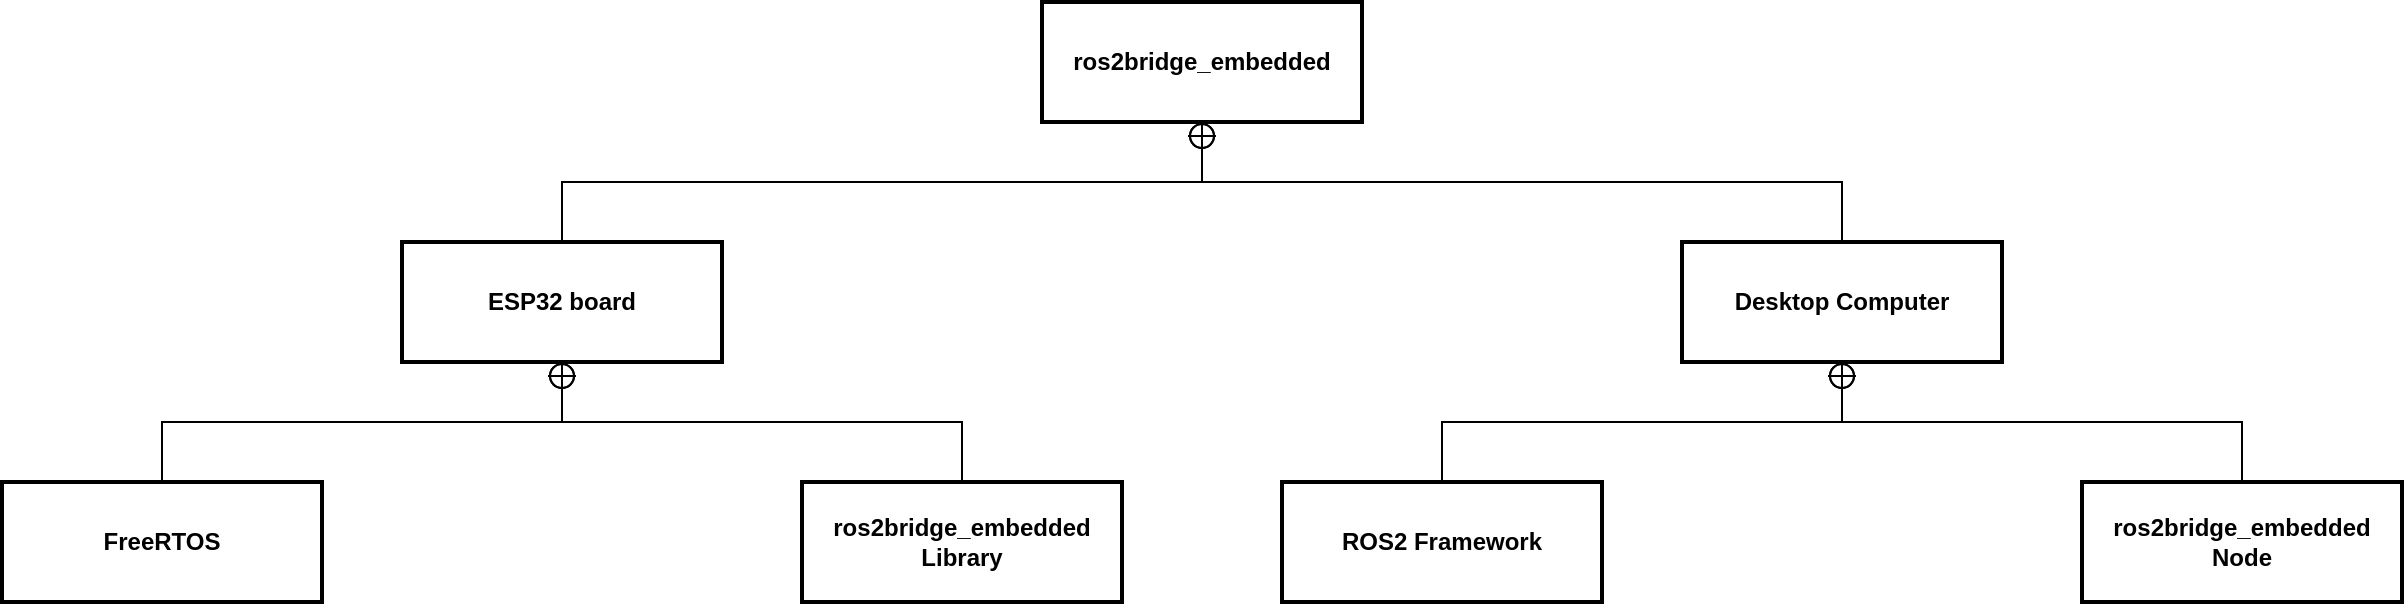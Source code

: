 <mxfile version="20.8.23" type="github">
  <diagram name="Page-1" id="929967ad-93f9-6ef4-fab6-5d389245f69c">
    <mxGraphModel dx="1353" dy="893" grid="1" gridSize="10" guides="1" tooltips="1" connect="1" arrows="1" fold="1" page="1" pageScale="1.5" pageWidth="1169" pageHeight="826" background="none" math="0" shadow="0">
      <root>
        <mxCell id="0" style=";html=1;" />
        <mxCell id="1" style=";html=1;" parent="0" />
        <mxCell id="wNdSs4cdlRIxUrPxa4w8-1" value="ros2bridge_embedded" style="shape=rect;strokeWidth=2;fontStyle=1;html=1;whiteSpace=wrap;align=center;" parent="1" vertex="1">
          <mxGeometry x="640" y="240" width="160" height="60" as="geometry" />
        </mxCell>
        <mxCell id="wNdSs4cdlRIxUrPxa4w8-2" value="" style="align=left;html=1;verticalAlign=middle;labelPosition=right;verticalLabelPosition=middle;labelBackgroundColor=none;fontSize=10" parent="wNdSs4cdlRIxUrPxa4w8-1" connectable="0" vertex="1">
          <mxGeometry x="160" y="30" as="geometry" />
        </mxCell>
        <mxCell id="wNdSs4cdlRIxUrPxa4w8-3" value="Desktop Computer" style="shape=rect;strokeWidth=2;fontStyle=1;html=1;whiteSpace=wrap;align=center;" parent="1" vertex="1">
          <mxGeometry x="960" y="360" width="160" height="60" as="geometry" />
        </mxCell>
        <mxCell id="wNdSs4cdlRIxUrPxa4w8-4" value="" style="align=left;html=1;verticalAlign=middle;labelPosition=right;verticalLabelPosition=middle;labelBackgroundColor=none;fontSize=10" parent="wNdSs4cdlRIxUrPxa4w8-3" connectable="0" vertex="1">
          <mxGeometry x="160" y="30" as="geometry" />
        </mxCell>
        <mxCell id="wNdSs4cdlRIxUrPxa4w8-5" value="ESP32 board" style="shape=rect;strokeWidth=2;fontStyle=1;html=1;whiteSpace=wrap;align=center;" parent="1" vertex="1">
          <mxGeometry x="320" y="360" width="160" height="60" as="geometry" />
        </mxCell>
        <mxCell id="wNdSs4cdlRIxUrPxa4w8-6" value="" style="align=left;html=1;verticalAlign=middle;labelPosition=right;verticalLabelPosition=middle;labelBackgroundColor=none;fontSize=10" parent="wNdSs4cdlRIxUrPxa4w8-5" connectable="0" vertex="1">
          <mxGeometry x="160" y="30" as="geometry" />
        </mxCell>
        <mxCell id="wNdSs4cdlRIxUrPxa4w8-7" value="" style="edgeStyle=none;html=1;startArrow=sysMLPackCont;startSize=12;endArrow=none;rounded=0;entryX=0.5;entryY=0;entryDx=0;entryDy=0;exitX=0.5;exitY=1;exitDx=0;exitDy=0;" parent="1" source="wNdSs4cdlRIxUrPxa4w8-1" target="wNdSs4cdlRIxUrPxa4w8-5" edge="1">
          <mxGeometry width="160" relative="1" as="geometry">
            <mxPoint x="750" y="370" as="sourcePoint" />
            <mxPoint x="900" y="620" as="targetPoint" />
            <Array as="points">
              <mxPoint x="720" y="330" />
              <mxPoint x="400" y="330" />
            </Array>
          </mxGeometry>
        </mxCell>
        <mxCell id="wNdSs4cdlRIxUrPxa4w8-9" value="" style="edgeStyle=none;html=1;startArrow=sysMLPackCont;startSize=12;endArrow=none;rounded=0;exitX=0.5;exitY=1;exitDx=0;exitDy=0;entryX=0.5;entryY=0;entryDx=0;entryDy=0;" parent="1" source="wNdSs4cdlRIxUrPxa4w8-1" target="wNdSs4cdlRIxUrPxa4w8-3" edge="1">
          <mxGeometry width="160" relative="1" as="geometry">
            <mxPoint x="720" y="310" as="sourcePoint" />
            <mxPoint x="800" y="410" as="targetPoint" />
            <Array as="points">
              <mxPoint x="720" y="330" />
              <mxPoint x="1040" y="330" />
            </Array>
          </mxGeometry>
        </mxCell>
        <mxCell id="wNdSs4cdlRIxUrPxa4w8-10" value="FreeRTOS" style="shape=rect;strokeWidth=2;fontStyle=1;html=1;whiteSpace=wrap;align=center;" parent="1" vertex="1">
          <mxGeometry x="120" y="480" width="160" height="60" as="geometry" />
        </mxCell>
        <mxCell id="wNdSs4cdlRIxUrPxa4w8-11" value="" style="align=left;html=1;verticalAlign=middle;labelPosition=right;verticalLabelPosition=middle;labelBackgroundColor=none;fontSize=10" parent="wNdSs4cdlRIxUrPxa4w8-10" connectable="0" vertex="1">
          <mxGeometry x="160" y="30" as="geometry" />
        </mxCell>
        <mxCell id="wNdSs4cdlRIxUrPxa4w8-12" value="ros2bridge_embedded Library" style="shape=rect;strokeWidth=2;fontStyle=1;html=1;whiteSpace=wrap;align=center;" parent="1" vertex="1">
          <mxGeometry x="520" y="480" width="160" height="60" as="geometry" />
        </mxCell>
        <mxCell id="wNdSs4cdlRIxUrPxa4w8-13" value="" style="align=left;html=1;verticalAlign=middle;labelPosition=right;verticalLabelPosition=middle;labelBackgroundColor=none;fontSize=10" parent="wNdSs4cdlRIxUrPxa4w8-12" connectable="0" vertex="1">
          <mxGeometry x="160" y="30" as="geometry" />
        </mxCell>
        <mxCell id="wNdSs4cdlRIxUrPxa4w8-14" value="" style="edgeStyle=none;html=1;startArrow=sysMLPackCont;startSize=12;endArrow=none;rounded=0;entryX=0.5;entryY=0;entryDx=0;entryDy=0;exitX=0.5;exitY=1;exitDx=0;exitDy=0;" parent="1" source="wNdSs4cdlRIxUrPxa4w8-5" target="wNdSs4cdlRIxUrPxa4w8-10" edge="1">
          <mxGeometry width="160" relative="1" as="geometry">
            <mxPoint x="440" y="440" as="sourcePoint" />
            <mxPoint x="530" y="509.41" as="targetPoint" />
            <Array as="points">
              <mxPoint x="400" y="450" />
              <mxPoint x="200" y="450" />
            </Array>
          </mxGeometry>
        </mxCell>
        <mxCell id="wNdSs4cdlRIxUrPxa4w8-17" value="ROS2 Framework" style="shape=rect;strokeWidth=2;fontStyle=1;html=1;whiteSpace=wrap;align=center;" parent="1" vertex="1">
          <mxGeometry x="760" y="480" width="160" height="60" as="geometry" />
        </mxCell>
        <mxCell id="wNdSs4cdlRIxUrPxa4w8-18" value="" style="align=left;html=1;verticalAlign=middle;labelPosition=right;verticalLabelPosition=middle;labelBackgroundColor=none;fontSize=10" parent="wNdSs4cdlRIxUrPxa4w8-17" connectable="0" vertex="1">
          <mxGeometry x="160" y="30" as="geometry" />
        </mxCell>
        <mxCell id="wNdSs4cdlRIxUrPxa4w8-19" value="ros2bridge_embedded Node" style="shape=rect;strokeWidth=2;fontStyle=1;html=1;whiteSpace=wrap;align=center;" parent="1" vertex="1">
          <mxGeometry x="1160" y="480" width="160" height="60" as="geometry" />
        </mxCell>
        <mxCell id="wNdSs4cdlRIxUrPxa4w8-20" value="" style="align=left;html=1;verticalAlign=middle;labelPosition=right;verticalLabelPosition=middle;labelBackgroundColor=none;fontSize=10" parent="wNdSs4cdlRIxUrPxa4w8-19" connectable="0" vertex="1">
          <mxGeometry x="160" y="30" as="geometry" />
        </mxCell>
        <mxCell id="wNdSs4cdlRIxUrPxa4w8-21" value="" style="edgeStyle=none;html=1;startArrow=sysMLPackCont;startSize=12;endArrow=none;rounded=0;entryX=0.5;entryY=0;entryDx=0;entryDy=0;exitX=0.5;exitY=1;exitDx=0;exitDy=0;" parent="1" target="wNdSs4cdlRIxUrPxa4w8-17" edge="1">
          <mxGeometry width="160" relative="1" as="geometry">
            <mxPoint x="1040" y="420" as="sourcePoint" />
            <mxPoint x="1130" y="509.41" as="targetPoint" />
            <Array as="points">
              <mxPoint x="1040" y="450" />
              <mxPoint x="840" y="450" />
            </Array>
          </mxGeometry>
        </mxCell>
        <mxCell id="wNdSs4cdlRIxUrPxa4w8-22" value="" style="edgeStyle=none;html=1;startArrow=sysMLPackCont;startSize=12;endArrow=none;rounded=0;entryX=0.5;entryY=0;entryDx=0;entryDy=0;exitX=0.5;exitY=1;exitDx=0;exitDy=0;" parent="1" target="wNdSs4cdlRIxUrPxa4w8-19" edge="1">
          <mxGeometry width="160" relative="1" as="geometry">
            <mxPoint x="1040" y="420" as="sourcePoint" />
            <mxPoint x="840" y="480" as="targetPoint" />
            <Array as="points">
              <mxPoint x="1040" y="450" />
              <mxPoint x="1240" y="450" />
            </Array>
          </mxGeometry>
        </mxCell>
        <mxCell id="wNdSs4cdlRIxUrPxa4w8-23" value="" style="edgeStyle=none;html=1;startArrow=sysMLPackCont;startSize=12;endArrow=none;rounded=0;entryX=0.5;entryY=0;entryDx=0;entryDy=0;exitX=0.5;exitY=1;exitDx=0;exitDy=0;" parent="1" target="wNdSs4cdlRIxUrPxa4w8-12" edge="1">
          <mxGeometry width="160" relative="1" as="geometry">
            <mxPoint x="400" y="420" as="sourcePoint" />
            <mxPoint x="200" y="480" as="targetPoint" />
            <Array as="points">
              <mxPoint x="400" y="450" />
              <mxPoint x="600" y="450" />
            </Array>
          </mxGeometry>
        </mxCell>
      </root>
    </mxGraphModel>
  </diagram>
</mxfile>
